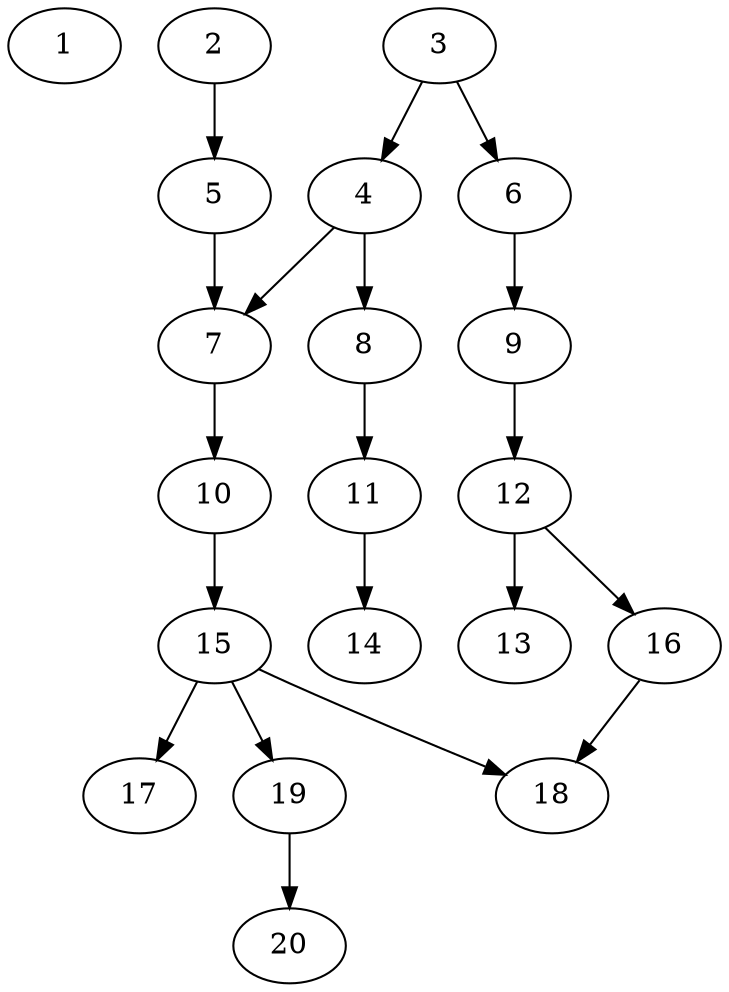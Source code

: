 // DAG automatically generated by daggen at Sat Jul 27 15:37:47 2019
// ./daggen --dot -n 20 --ccr 0.4 --fat 0.5 --regular 0.5 --density 0.4 --mindata 5242880 --maxdata 52428800 
digraph G {
  1 [size="86013440", alpha="0.19", expect_size="34405376"] 
  2 [size="90058240", alpha="0.15", expect_size="36023296"] 
  2 -> 5 [size ="36023296"]
  3 [size="67842560", alpha="0.05", expect_size="27137024"] 
  3 -> 4 [size ="27137024"]
  3 -> 6 [size ="27137024"]
  4 [size="24245760", alpha="0.01", expect_size="9698304"] 
  4 -> 7 [size ="9698304"]
  4 -> 8 [size ="9698304"]
  5 [size="54077440", alpha="0.03", expect_size="21630976"] 
  5 -> 7 [size ="21630976"]
  6 [size="127398400", alpha="0.20", expect_size="50959360"] 
  6 -> 9 [size ="50959360"]
  7 [size="123637760", alpha="0.02", expect_size="49455104"] 
  7 -> 10 [size ="49455104"]
  8 [size="103969280", alpha="0.05", expect_size="41587712"] 
  8 -> 11 [size ="41587712"]
  9 [size="24253440", alpha="0.11", expect_size="9701376"] 
  9 -> 12 [size ="9701376"]
  10 [size="64883200", alpha="0.18", expect_size="25953280"] 
  10 -> 15 [size ="25953280"]
  11 [size="34869760", alpha="0.12", expect_size="13947904"] 
  11 -> 14 [size ="13947904"]
  12 [size="31498240", alpha="0.01", expect_size="12599296"] 
  12 -> 13 [size ="12599296"]
  12 -> 16 [size ="12599296"]
  13 [size="120327680", alpha="0.00", expect_size="48131072"] 
  14 [size="30548480", alpha="0.05", expect_size="12219392"] 
  15 [size="37639680", alpha="0.12", expect_size="15055872"] 
  15 -> 17 [size ="15055872"]
  15 -> 18 [size ="15055872"]
  15 -> 19 [size ="15055872"]
  16 [size="56967680", alpha="0.05", expect_size="22787072"] 
  16 -> 18 [size ="22787072"]
  17 [size="56542720", alpha="0.07", expect_size="22617088"] 
  18 [size="70123520", alpha="0.09", expect_size="28049408"] 
  19 [size="98575360", alpha="0.16", expect_size="39430144"] 
  19 -> 20 [size ="39430144"]
  20 [size="44390400", alpha="0.15", expect_size="17756160"] 
}
